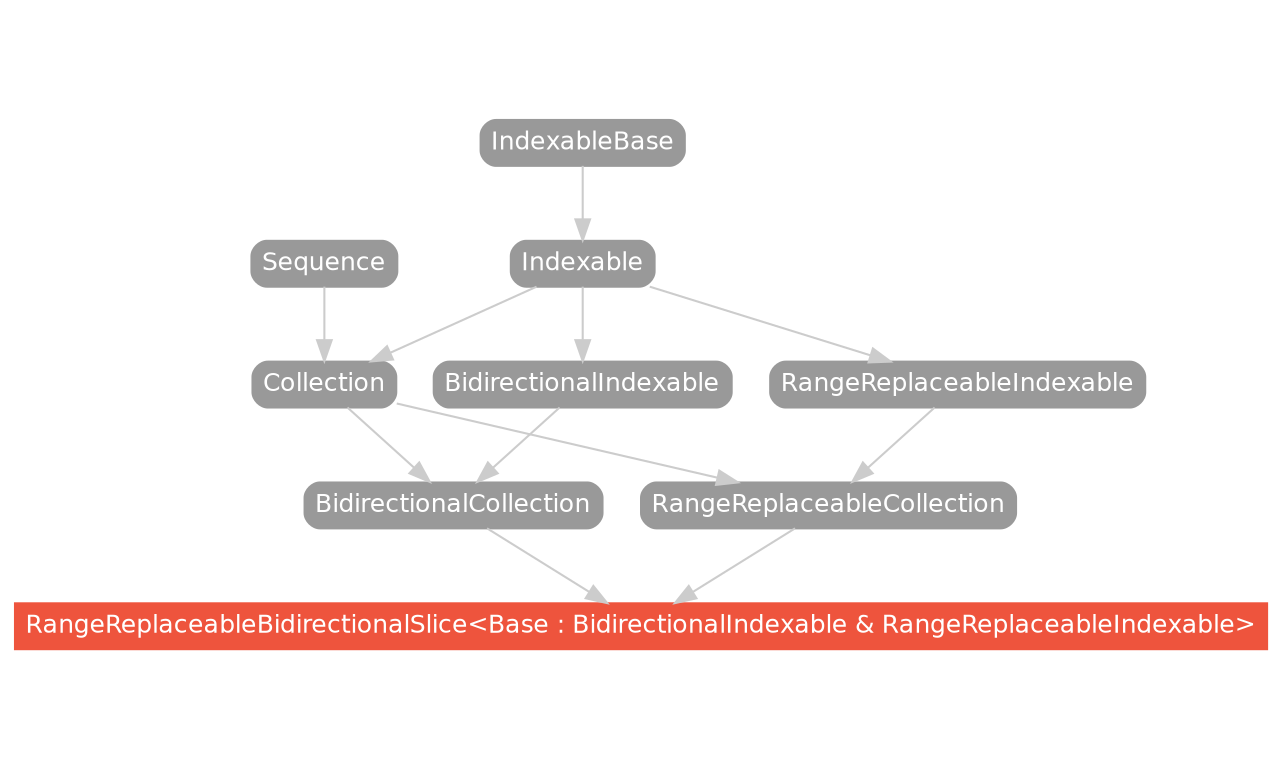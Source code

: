 strict digraph "RangeReplaceableBidirectionalSlice<Base : BidirectionalIndexable & RangeReplaceableIndexable> - Type Hierarchy - SwiftDoc.org" {
    pad="0.1,0.8"
    node [shape=box, style="filled,rounded", color="#999999", fillcolor="#999999", fontcolor=white, fontname=Helvetica, fontnames="Helvetica,sansserif", fontsize=12, margin="0.07,0.05", height="0.3"]
    edge [color="#cccccc"]
    "BidirectionalCollection" [URL="/protocol/BidirectionalCollection/hierarchy/"]
    "BidirectionalIndexable" [URL="/protocol/BidirectionalIndexable/hierarchy/"]
    "Collection" [URL="/protocol/Collection/hierarchy/"]
    "Indexable" [URL="/protocol/Indexable/hierarchy/"]
    "IndexableBase" [URL="/protocol/IndexableBase/hierarchy/"]
    "RangeReplaceableBidirectionalSlice<Base : BidirectionalIndexable & RangeReplaceableIndexable>" [URL="/type/RangeReplaceableBidirectionalSlice/", style="filled", fillcolor="#ee543d", color="#ee543d"]
    "RangeReplaceableCollection" [URL="/protocol/RangeReplaceableCollection/hierarchy/"]
    "RangeReplaceableIndexable" [URL="/protocol/RangeReplaceableIndexable/hierarchy/"]
    "Sequence" [URL="/protocol/Sequence/hierarchy/"]    "BidirectionalCollection" -> "RangeReplaceableBidirectionalSlice<Base : BidirectionalIndexable & RangeReplaceableIndexable>"
    "RangeReplaceableCollection" -> "RangeReplaceableBidirectionalSlice<Base : BidirectionalIndexable & RangeReplaceableIndexable>"
    "BidirectionalIndexable" -> "BidirectionalCollection"
    "Collection" -> "BidirectionalCollection"
    "Indexable" -> "BidirectionalIndexable"
    "IndexableBase" -> "Indexable"
    "Indexable" -> "Collection"
    "Sequence" -> "Collection"
    "IndexableBase" -> "Indexable"
    "RangeReplaceableIndexable" -> "RangeReplaceableCollection"
    "Collection" -> "RangeReplaceableCollection"
    "Indexable" -> "RangeReplaceableIndexable"
    "IndexableBase" -> "Indexable"
    "Indexable" -> "Collection"
    "Sequence" -> "Collection"
    "IndexableBase" -> "Indexable"
    subgraph Types {
        rank = max; "RangeReplaceableBidirectionalSlice<Base : BidirectionalIndexable & RangeReplaceableIndexable>";
    }
}